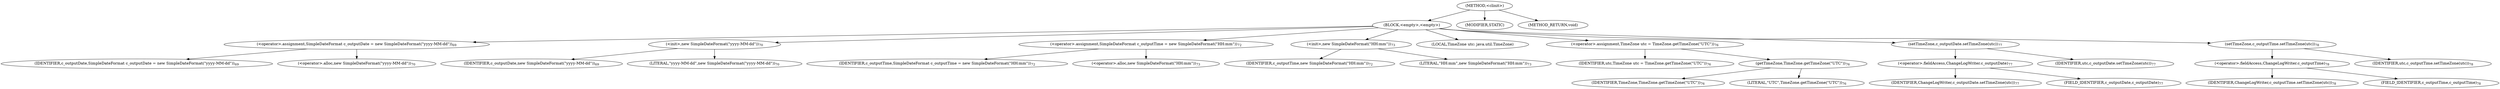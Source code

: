digraph "&lt;clinit&gt;" {  
"187" [label = <(METHOD,&lt;clinit&gt;)> ]
"188" [label = <(BLOCK,&lt;empty&gt;,&lt;empty&gt;)> ]
"189" [label = <(&lt;operator&gt;.assignment,SimpleDateFormat c_outputDate = new SimpleDateFormat(&quot;yyyy-MM-dd&quot;))<SUB>69</SUB>> ]
"190" [label = <(IDENTIFIER,c_outputDate,SimpleDateFormat c_outputDate = new SimpleDateFormat(&quot;yyyy-MM-dd&quot;))<SUB>69</SUB>> ]
"191" [label = <(&lt;operator&gt;.alloc,new SimpleDateFormat(&quot;yyyy-MM-dd&quot;))<SUB>70</SUB>> ]
"192" [label = <(&lt;init&gt;,new SimpleDateFormat(&quot;yyyy-MM-dd&quot;))<SUB>70</SUB>> ]
"3" [label = <(IDENTIFIER,c_outputDate,new SimpleDateFormat(&quot;yyyy-MM-dd&quot;))<SUB>69</SUB>> ]
"193" [label = <(LITERAL,&quot;yyyy-MM-dd&quot;,new SimpleDateFormat(&quot;yyyy-MM-dd&quot;))<SUB>70</SUB>> ]
"194" [label = <(&lt;operator&gt;.assignment,SimpleDateFormat c_outputTime = new SimpleDateFormat(&quot;HH:mm&quot;))<SUB>72</SUB>> ]
"195" [label = <(IDENTIFIER,c_outputTime,SimpleDateFormat c_outputTime = new SimpleDateFormat(&quot;HH:mm&quot;))<SUB>72</SUB>> ]
"196" [label = <(&lt;operator&gt;.alloc,new SimpleDateFormat(&quot;HH:mm&quot;))<SUB>73</SUB>> ]
"197" [label = <(&lt;init&gt;,new SimpleDateFormat(&quot;HH:mm&quot;))<SUB>73</SUB>> ]
"5" [label = <(IDENTIFIER,c_outputTime,new SimpleDateFormat(&quot;HH:mm&quot;))<SUB>72</SUB>> ]
"198" [label = <(LITERAL,&quot;HH:mm&quot;,new SimpleDateFormat(&quot;HH:mm&quot;))<SUB>73</SUB>> ]
"199" [label = <(LOCAL,TimeZone utc: java.util.TimeZone)> ]
"200" [label = <(&lt;operator&gt;.assignment,TimeZone utc = TimeZone.getTimeZone(&quot;UTC&quot;))<SUB>76</SUB>> ]
"201" [label = <(IDENTIFIER,utc,TimeZone utc = TimeZone.getTimeZone(&quot;UTC&quot;))<SUB>76</SUB>> ]
"202" [label = <(getTimeZone,TimeZone.getTimeZone(&quot;UTC&quot;))<SUB>76</SUB>> ]
"203" [label = <(IDENTIFIER,TimeZone,TimeZone.getTimeZone(&quot;UTC&quot;))<SUB>76</SUB>> ]
"204" [label = <(LITERAL,&quot;UTC&quot;,TimeZone.getTimeZone(&quot;UTC&quot;))<SUB>76</SUB>> ]
"205" [label = <(setTimeZone,c_outputDate.setTimeZone(utc))<SUB>77</SUB>> ]
"206" [label = <(&lt;operator&gt;.fieldAccess,ChangeLogWriter.c_outputDate)<SUB>77</SUB>> ]
"207" [label = <(IDENTIFIER,ChangeLogWriter,c_outputDate.setTimeZone(utc))<SUB>77</SUB>> ]
"208" [label = <(FIELD_IDENTIFIER,c_outputDate,c_outputDate)<SUB>77</SUB>> ]
"209" [label = <(IDENTIFIER,utc,c_outputDate.setTimeZone(utc))<SUB>77</SUB>> ]
"210" [label = <(setTimeZone,c_outputTime.setTimeZone(utc))<SUB>78</SUB>> ]
"211" [label = <(&lt;operator&gt;.fieldAccess,ChangeLogWriter.c_outputTime)<SUB>78</SUB>> ]
"212" [label = <(IDENTIFIER,ChangeLogWriter,c_outputTime.setTimeZone(utc))<SUB>78</SUB>> ]
"213" [label = <(FIELD_IDENTIFIER,c_outputTime,c_outputTime)<SUB>78</SUB>> ]
"214" [label = <(IDENTIFIER,utc,c_outputTime.setTimeZone(utc))<SUB>78</SUB>> ]
"215" [label = <(MODIFIER,STATIC)> ]
"216" [label = <(METHOD_RETURN,void)> ]
  "187" -> "188" 
  "187" -> "215" 
  "187" -> "216" 
  "188" -> "189" 
  "188" -> "192" 
  "188" -> "194" 
  "188" -> "197" 
  "188" -> "199" 
  "188" -> "200" 
  "188" -> "205" 
  "188" -> "210" 
  "189" -> "190" 
  "189" -> "191" 
  "192" -> "3" 
  "192" -> "193" 
  "194" -> "195" 
  "194" -> "196" 
  "197" -> "5" 
  "197" -> "198" 
  "200" -> "201" 
  "200" -> "202" 
  "202" -> "203" 
  "202" -> "204" 
  "205" -> "206" 
  "205" -> "209" 
  "206" -> "207" 
  "206" -> "208" 
  "210" -> "211" 
  "210" -> "214" 
  "211" -> "212" 
  "211" -> "213" 
}
